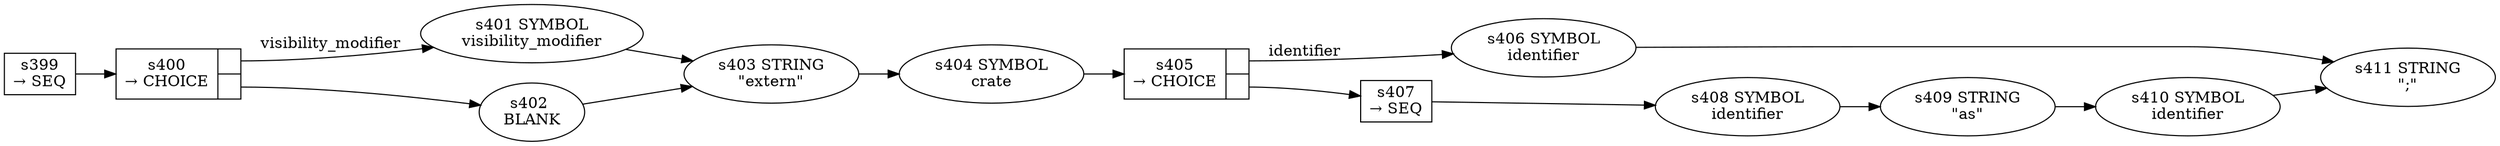 
  digraph extern_crate_declaration {
  
    rankdir=LR;
  
    s399 [label="s399\n&rarr; SEQ", shape=record, fixedsize=false, peripheries=1];
  s400 [label="{s400\n&rarr; CHOICE|{<p0>|<p1>}}", shape=record, fixedsize=false, peripheries=1];
  s401 [label="s401 SYMBOL\nvisibility_modifier" href="rust-grammar.json.visibility_modifier.dot.svg"];
  s400:p0 -> s401 [label="visibility_modifier"];
  s402 [label="s402 \nBLANK"];
  s400:p1 -> s402 [label=""];
  s399 -> s400 [];
  s403 [label="s403 STRING\n\"extern\""];
  s401 -> s403 [];
  s402 -> s403 [];
  s404 [label="s404 SYMBOL\ncrate" href="rust-grammar.json.crate.dot.svg"];
  s403 -> s404 [];
  s405 [label="{s405\n&rarr; CHOICE|{<p0>|<p1>}}", shape=record, fixedsize=false, peripheries=1];
  s406 [label="s406 SYMBOL\nidentifier" href="rust-grammar.json.identifier.dot.svg"];
  s405:p0 -> s406 [label="identifier"];
  s407 [label="s407\n&rarr; SEQ", shape=record, fixedsize=false, peripheries=1];
  s408 [label="s408 SYMBOL\nidentifier" href="rust-grammar.json.identifier.dot.svg"];
  s407 -> s408 [];
  s409 [label="s409 STRING\n\"as\""];
  s408 -> s409 [];
  s410 [label="s410 SYMBOL\nidentifier" href="rust-grammar.json.identifier.dot.svg"];
  s409 -> s410 [];
  s405:p1 -> s407 [label=""];
  s404 -> s405 [];
  s411 [label="s411 STRING\n\";\""];
  s406 -> s411 [];
  s410 -> s411 [];
  
  }
  